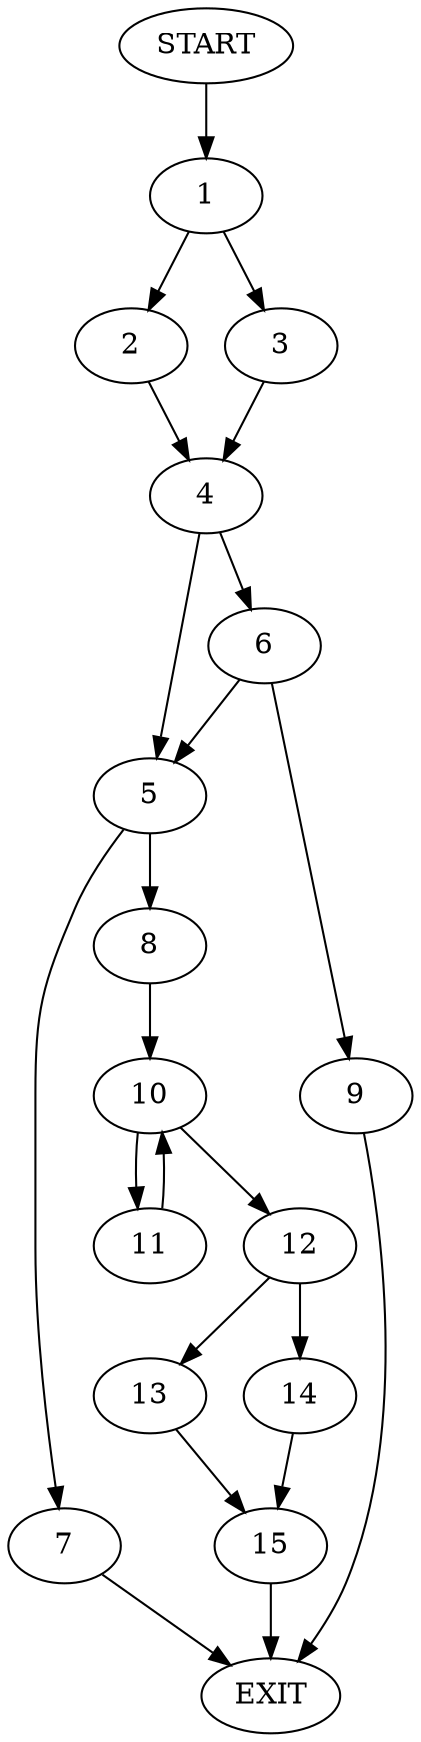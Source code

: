 digraph {
0 [label="START"]
16 [label="EXIT"]
0 -> 1
1 -> 2
1 -> 3
2 -> 4
3 -> 4
4 -> 5
4 -> 6
5 -> 7
5 -> 8
6 -> 9
6 -> 5
9 -> 16
8 -> 10
7 -> 16
10 -> 11
10 -> 12
11 -> 10
12 -> 13
12 -> 14
13 -> 15
14 -> 15
15 -> 16
}
